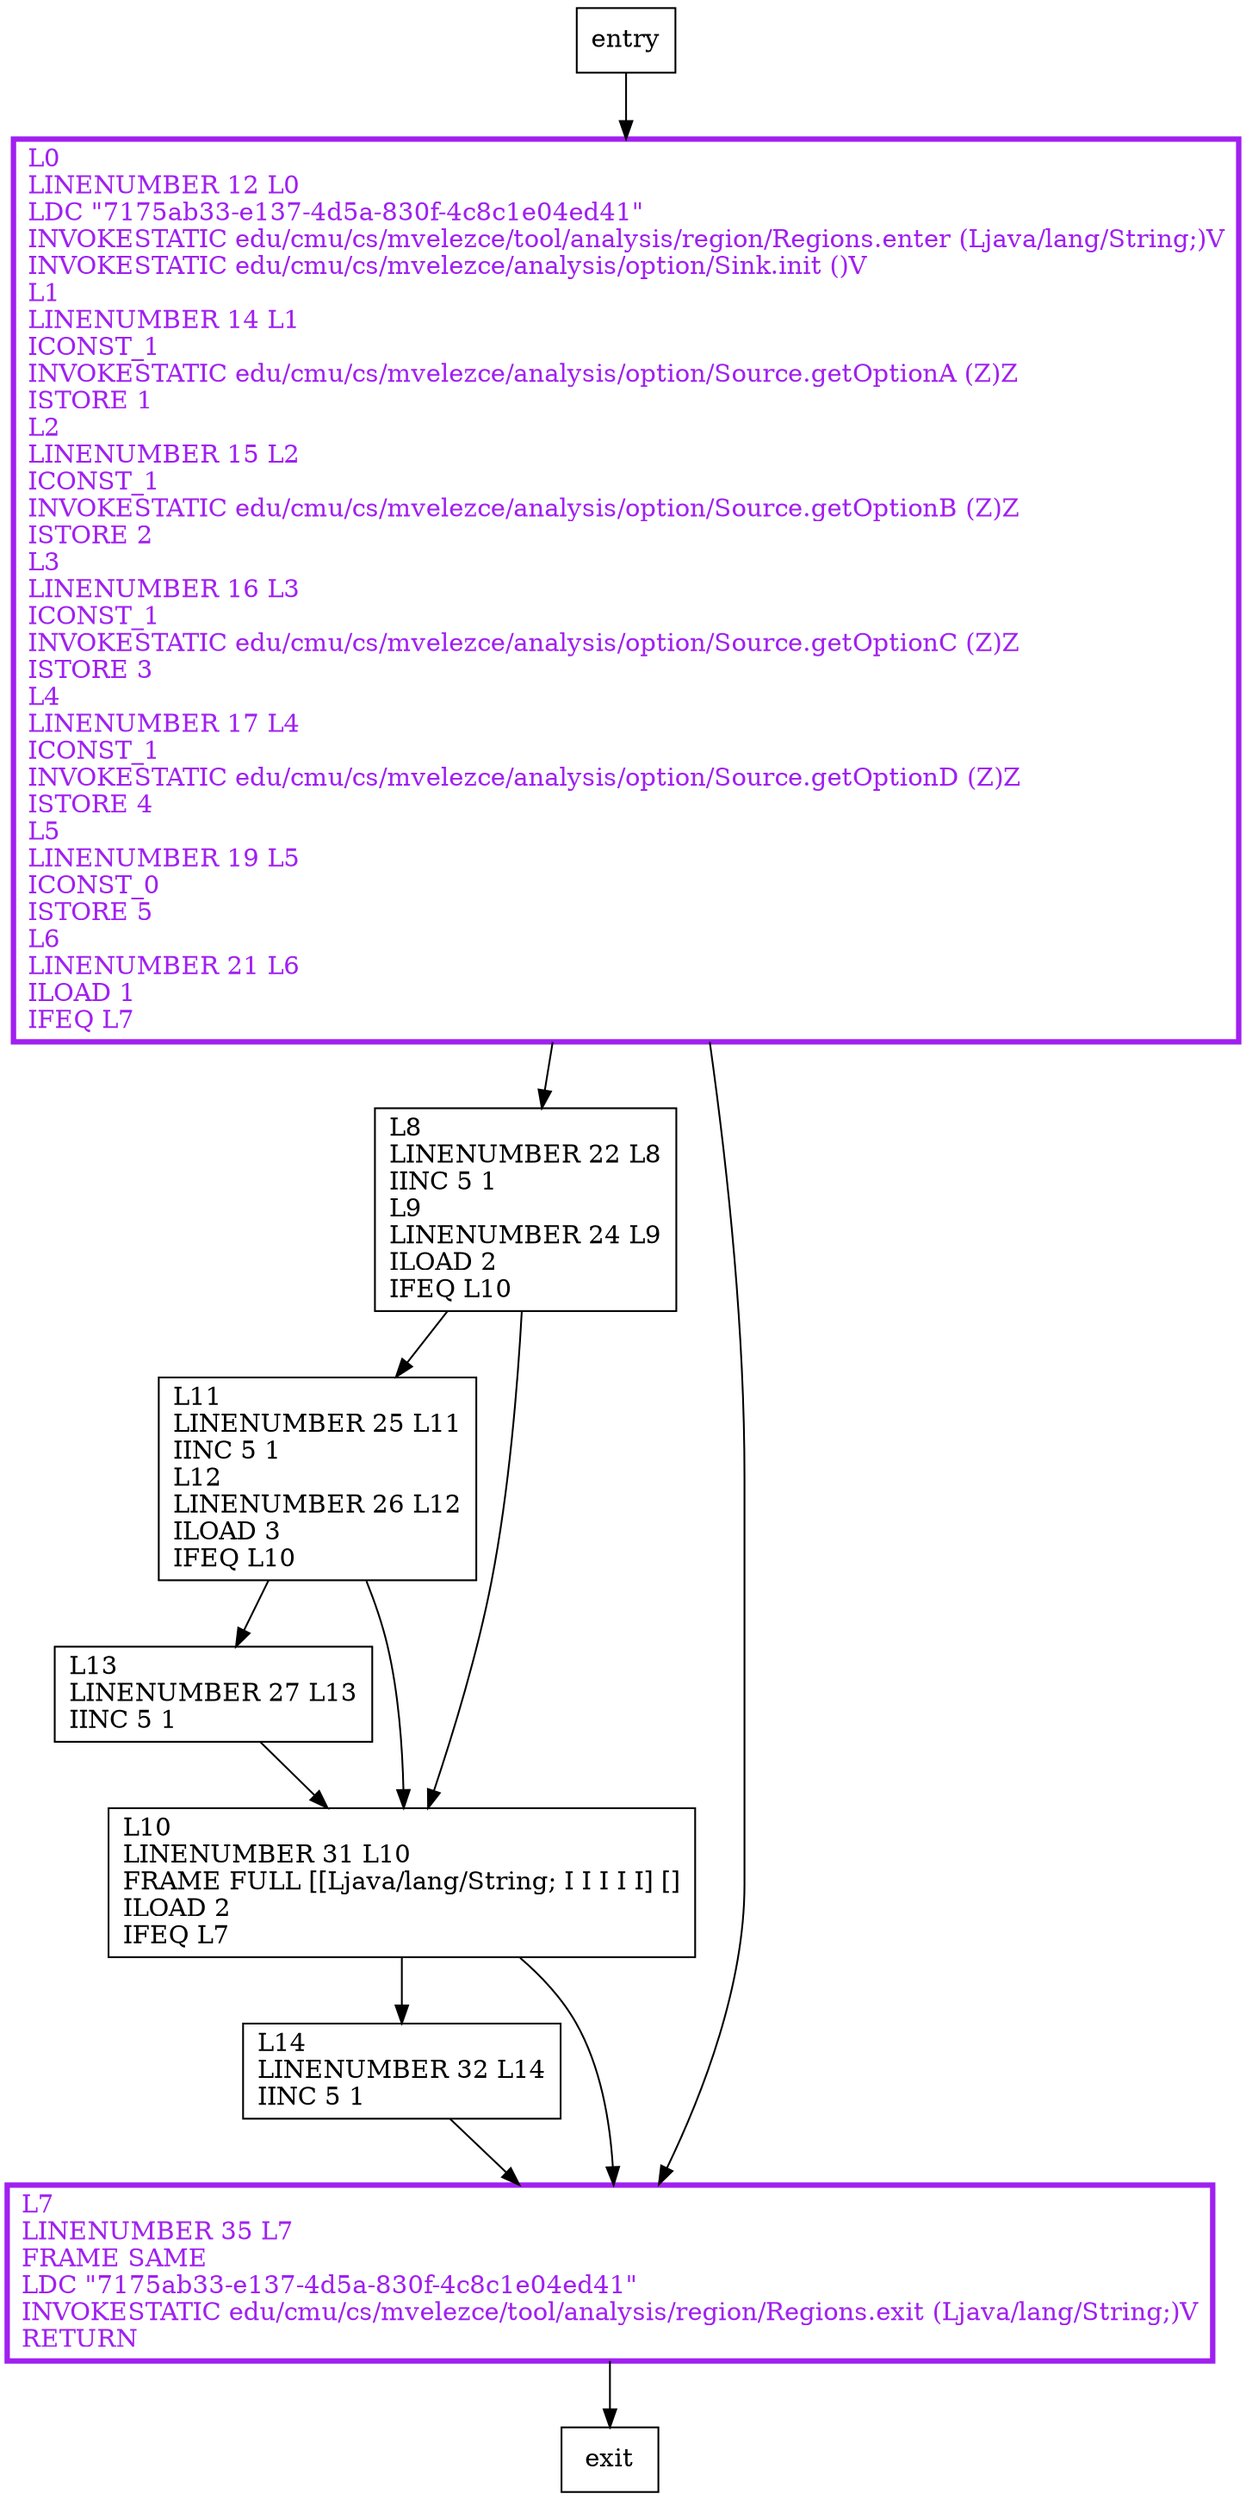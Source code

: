 digraph main {
node [shape=record];
558662988 [label="L0\lLINENUMBER 12 L0\lLDC \"7175ab33-e137-4d5a-830f-4c8c1e04ed41\"\lINVOKESTATIC edu/cmu/cs/mvelezce/tool/analysis/region/Regions.enter (Ljava/lang/String;)V\lINVOKESTATIC edu/cmu/cs/mvelezce/analysis/option/Sink.init ()V\lL1\lLINENUMBER 14 L1\lICONST_1\lINVOKESTATIC edu/cmu/cs/mvelezce/analysis/option/Source.getOptionA (Z)Z\lISTORE 1\lL2\lLINENUMBER 15 L2\lICONST_1\lINVOKESTATIC edu/cmu/cs/mvelezce/analysis/option/Source.getOptionB (Z)Z\lISTORE 2\lL3\lLINENUMBER 16 L3\lICONST_1\lINVOKESTATIC edu/cmu/cs/mvelezce/analysis/option/Source.getOptionC (Z)Z\lISTORE 3\lL4\lLINENUMBER 17 L4\lICONST_1\lINVOKESTATIC edu/cmu/cs/mvelezce/analysis/option/Source.getOptionD (Z)Z\lISTORE 4\lL5\lLINENUMBER 19 L5\lICONST_0\lISTORE 5\lL6\lLINENUMBER 21 L6\lILOAD 1\lIFEQ L7\l"];
1225954340 [label="L13\lLINENUMBER 27 L13\lIINC 5 1\l"];
640967882 [label="L11\lLINENUMBER 25 L11\lIINC 5 1\lL12\lLINENUMBER 26 L12\lILOAD 3\lIFEQ L10\l"];
1568734573 [label="L8\lLINENUMBER 22 L8\lIINC 5 1\lL9\lLINENUMBER 24 L9\lILOAD 2\lIFEQ L10\l"];
1670904593 [label="L10\lLINENUMBER 31 L10\lFRAME FULL [[Ljava/lang/String; I I I I I] []\lILOAD 2\lIFEQ L7\l"];
329475070 [label="L14\lLINENUMBER 32 L14\lIINC 5 1\l"];
1206195605 [label="L7\lLINENUMBER 35 L7\lFRAME SAME\lLDC \"7175ab33-e137-4d5a-830f-4c8c1e04ed41\"\lINVOKESTATIC edu/cmu/cs/mvelezce/tool/analysis/region/Regions.exit (Ljava/lang/String;)V\lRETURN\l"];
entry;
exit;
entry -> 558662988;
558662988 -> 1568734573;
558662988 -> 1206195605;
1225954340 -> 1670904593;
640967882 -> 1225954340;
640967882 -> 1670904593;
1568734573 -> 640967882;
1568734573 -> 1670904593;
1670904593 -> 329475070;
1670904593 -> 1206195605;
329475070 -> 1206195605;
1206195605 -> exit;
558662988[fontcolor="purple", penwidth=3, color="purple"];
1206195605[fontcolor="purple", penwidth=3, color="purple"];
}
